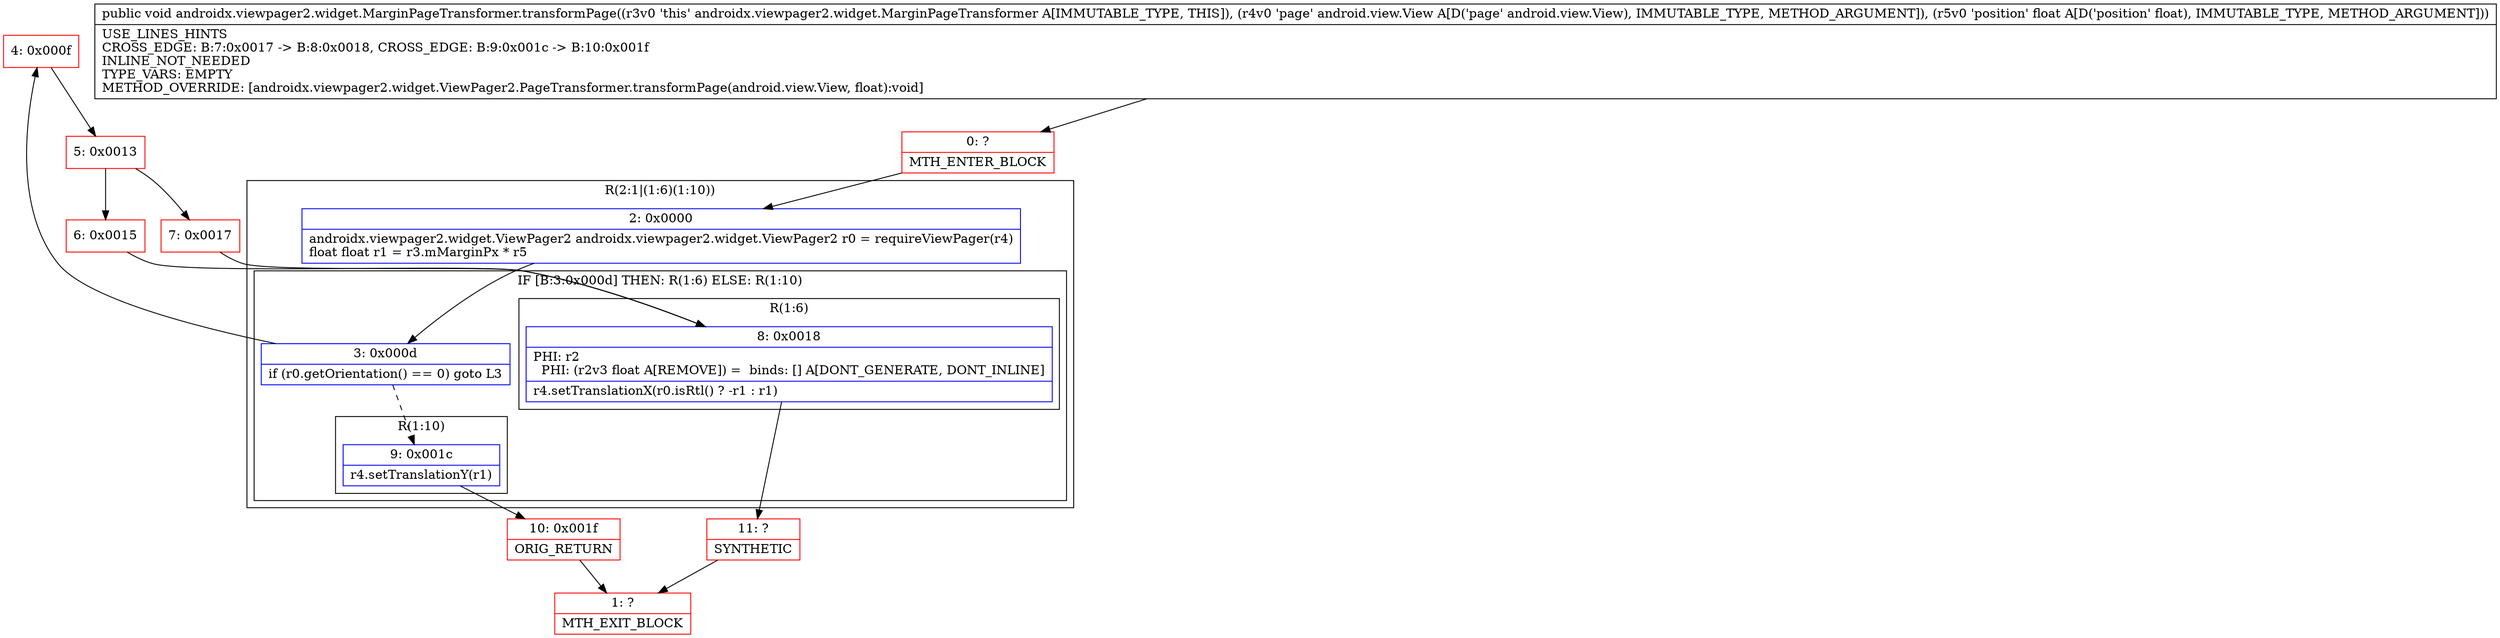 digraph "CFG forandroidx.viewpager2.widget.MarginPageTransformer.transformPage(Landroid\/view\/View;F)V" {
subgraph cluster_Region_1854883927 {
label = "R(2:1|(1:6)(1:10))";
node [shape=record,color=blue];
Node_2 [shape=record,label="{2\:\ 0x0000|androidx.viewpager2.widget.ViewPager2 androidx.viewpager2.widget.ViewPager2 r0 = requireViewPager(r4)\lfloat float r1 = r3.mMarginPx * r5\l}"];
subgraph cluster_IfRegion_1493795671 {
label = "IF [B:3:0x000d] THEN: R(1:6) ELSE: R(1:10)";
node [shape=record,color=blue];
Node_3 [shape=record,label="{3\:\ 0x000d|if (r0.getOrientation() == 0) goto L3\l}"];
subgraph cluster_Region_541372946 {
label = "R(1:6)";
node [shape=record,color=blue];
Node_8 [shape=record,label="{8\:\ 0x0018|PHI: r2 \l  PHI: (r2v3 float A[REMOVE]) =  binds: [] A[DONT_GENERATE, DONT_INLINE]\l|r4.setTranslationX(r0.isRtl() ? \-r1 : r1)\l}"];
}
subgraph cluster_Region_1952070240 {
label = "R(1:10)";
node [shape=record,color=blue];
Node_9 [shape=record,label="{9\:\ 0x001c|r4.setTranslationY(r1)\l}"];
}
}
}
Node_0 [shape=record,color=red,label="{0\:\ ?|MTH_ENTER_BLOCK\l}"];
Node_4 [shape=record,color=red,label="{4\:\ 0x000f}"];
Node_5 [shape=record,color=red,label="{5\:\ 0x0013}"];
Node_6 [shape=record,color=red,label="{6\:\ 0x0015}"];
Node_11 [shape=record,color=red,label="{11\:\ ?|SYNTHETIC\l}"];
Node_1 [shape=record,color=red,label="{1\:\ ?|MTH_EXIT_BLOCK\l}"];
Node_7 [shape=record,color=red,label="{7\:\ 0x0017}"];
Node_10 [shape=record,color=red,label="{10\:\ 0x001f|ORIG_RETURN\l}"];
MethodNode[shape=record,label="{public void androidx.viewpager2.widget.MarginPageTransformer.transformPage((r3v0 'this' androidx.viewpager2.widget.MarginPageTransformer A[IMMUTABLE_TYPE, THIS]), (r4v0 'page' android.view.View A[D('page' android.view.View), IMMUTABLE_TYPE, METHOD_ARGUMENT]), (r5v0 'position' float A[D('position' float), IMMUTABLE_TYPE, METHOD_ARGUMENT]))  | USE_LINES_HINTS\lCROSS_EDGE: B:7:0x0017 \-\> B:8:0x0018, CROSS_EDGE: B:9:0x001c \-\> B:10:0x001f\lINLINE_NOT_NEEDED\lTYPE_VARS: EMPTY\lMETHOD_OVERRIDE: [androidx.viewpager2.widget.ViewPager2.PageTransformer.transformPage(android.view.View, float):void]\l}"];
MethodNode -> Node_0;Node_2 -> Node_3;
Node_3 -> Node_4;
Node_3 -> Node_9[style=dashed];
Node_8 -> Node_11;
Node_9 -> Node_10;
Node_0 -> Node_2;
Node_4 -> Node_5;
Node_5 -> Node_6;
Node_5 -> Node_7;
Node_6 -> Node_8;
Node_11 -> Node_1;
Node_7 -> Node_8;
Node_10 -> Node_1;
}


